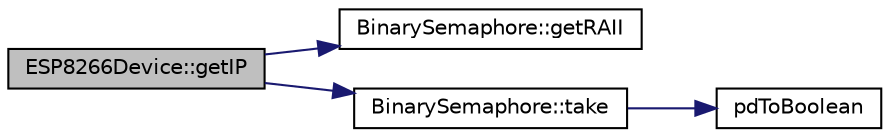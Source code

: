 digraph "ESP8266Device::getIP"
{
  edge [fontname="Helvetica",fontsize="10",labelfontname="Helvetica",labelfontsize="10"];
  node [fontname="Helvetica",fontsize="10",shape=record];
  rankdir="LR";
  Node1 [label="ESP8266Device::getIP",height=0.2,width=0.4,color="black", fillcolor="grey75", style="filled" fontcolor="black"];
  Node1 -> Node2 [color="midnightblue",fontsize="10",style="solid",fontname="Helvetica"];
  Node2 [label="BinarySemaphore::getRAII",height=0.2,width=0.4,color="black", fillcolor="white", style="filled",URL="$class_binary_semaphore.html#a870538fc0f5d4fbf443729d171ca6eb5"];
  Node1 -> Node3 [color="midnightblue",fontsize="10",style="solid",fontname="Helvetica"];
  Node3 [label="BinarySemaphore::take",height=0.2,width=0.4,color="black", fillcolor="white", style="filled",URL="$class_binary_semaphore.html#a64d958f5629aa25038ae0396c2ce2a65"];
  Node3 -> Node4 [color="midnightblue",fontsize="10",style="solid",fontname="Helvetica"];
  Node4 [label="pdToBoolean",height=0.2,width=0.4,color="black", fillcolor="white", style="filled",URL="$util_8cpp.html#a2be237b89c4f2d00156bac3f9faacd31"];
}
